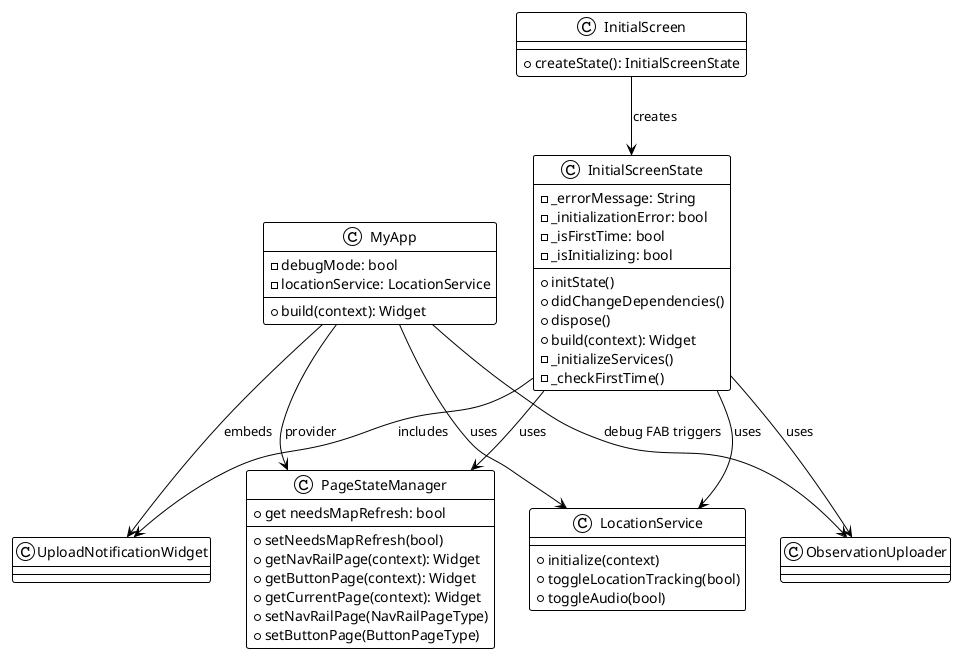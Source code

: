@startuml UML_core_architecture

!theme plain

class MyApp {
  - debugMode: bool
  - locationService: LocationService
  + build(context): Widget
}

class InitialScreen {
  + createState(): InitialScreenState
}

class InitialScreenState {
  - _errorMessage: String
  - _initializationError: bool
  - _isFirstTime: bool
  - _isInitializing: bool
  + initState()
  + didChangeDependencies()
  + dispose()
  + build(context): Widget
  - _initializeServices()
  - _checkFirstTime()
}

class LocationService {
  + initialize(context)
  + toggleLocationTracking(bool)
  + toggleAudio(bool)
}

class PageStateManager {
  + get needsMapRefresh: bool
  + setNeedsMapRefresh(bool)
  + getNavRailPage(context): Widget
  + getButtonPage(context): Widget
  + getCurrentPage(context): Widget
  + setNavRailPage(NavRailPageType)
  + setButtonPage(ButtonPageType)
}

class UploadNotificationWidget
class ObservationUploader

MyApp --> LocationService : uses
MyApp --> PageStateManager : provider
MyApp --> UploadNotificationWidget : embeds
MyApp --> ObservationUploader : debug FAB triggers

InitialScreen --> InitialScreenState : creates
InitialScreenState --> LocationService : uses
InitialScreenState --> PageStateManager : uses
InitialScreenState --> UploadNotificationWidget : includes
InitialScreenState --> ObservationUploader : uses

@enduml
